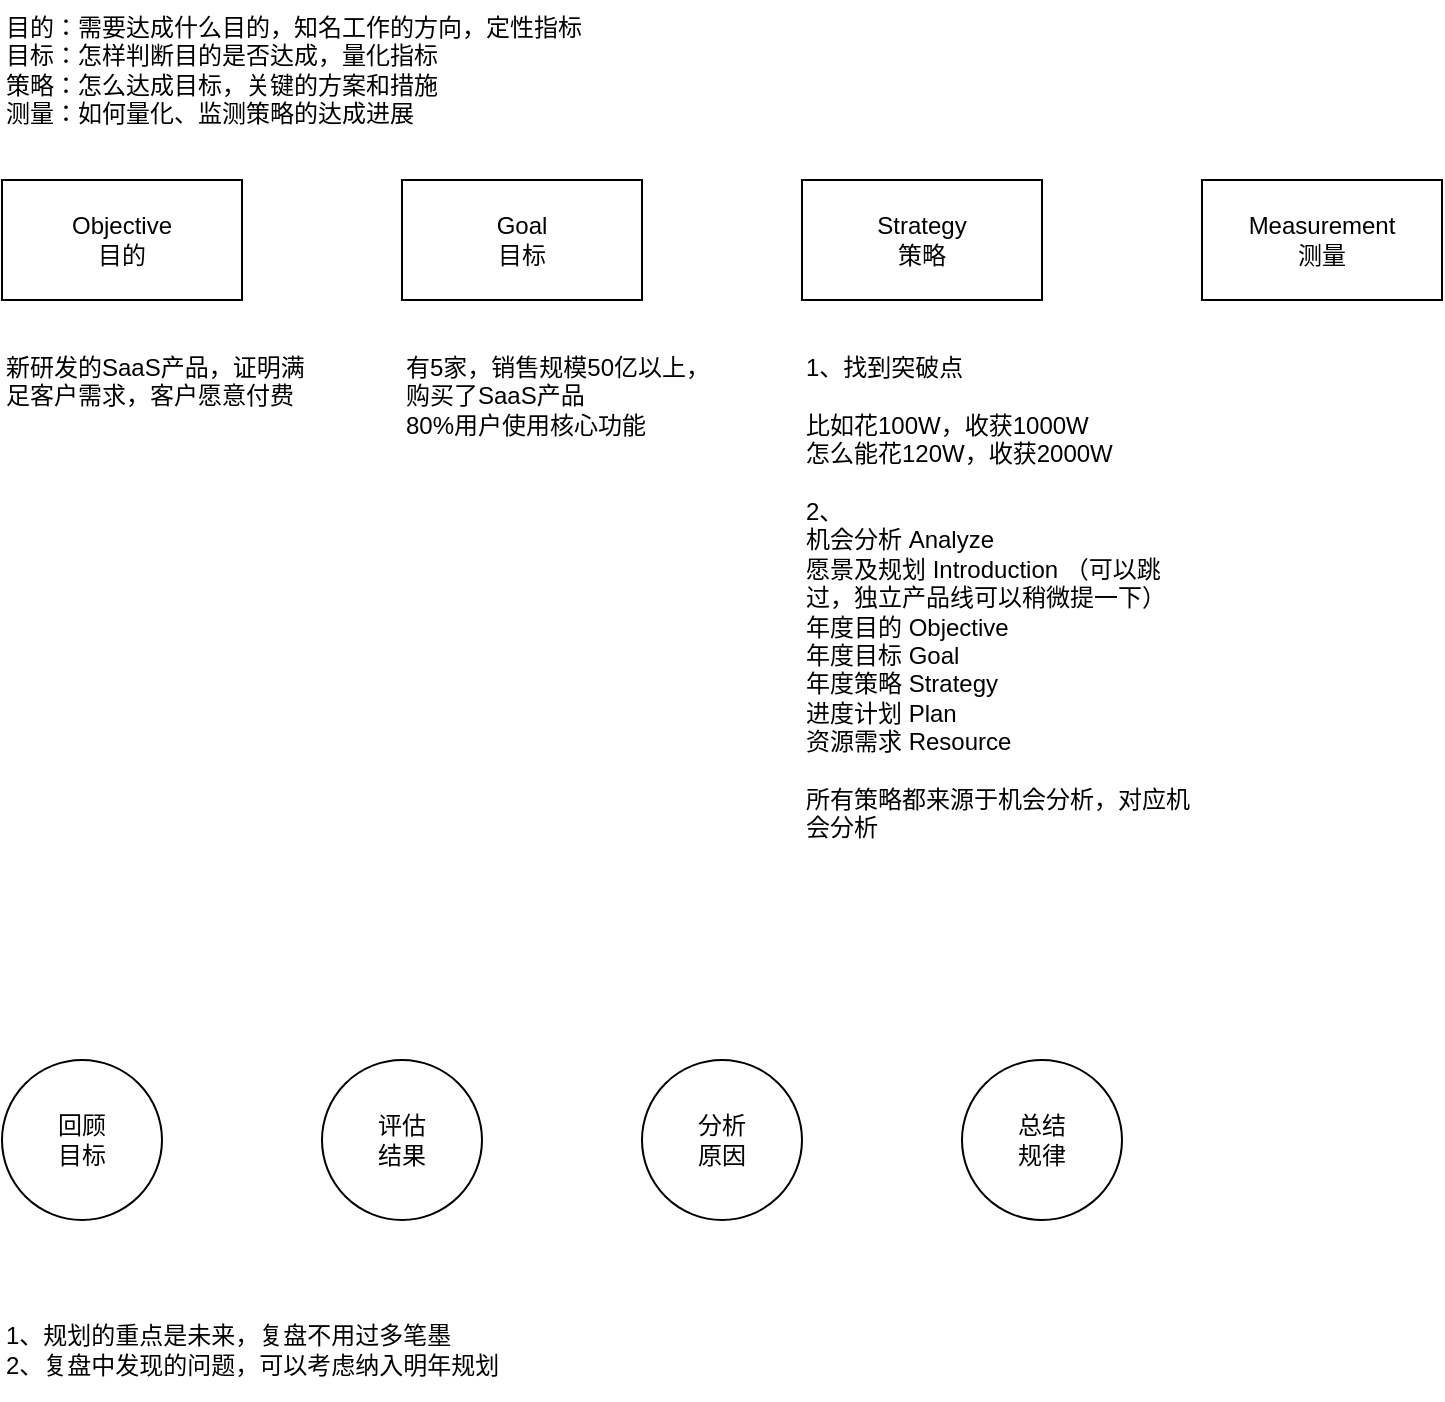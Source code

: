 <mxfile version="21.6.1" type="github">
  <diagram name="第 1 页" id="xHlVvCODJjh1_ycXmK6b">
    <mxGraphModel dx="989" dy="534" grid="1" gridSize="10" guides="1" tooltips="1" connect="1" arrows="1" fold="1" page="1" pageScale="1" pageWidth="827" pageHeight="1169" math="0" shadow="0">
      <root>
        <mxCell id="0" />
        <mxCell id="1" parent="0" />
        <mxCell id="-v63V6HLcKUYAtbRwrVV-1" value="Objective&lt;br&gt;目的" style="rounded=0;whiteSpace=wrap;html=1;" vertex="1" parent="1">
          <mxGeometry x="40" y="200" width="120" height="60" as="geometry" />
        </mxCell>
        <mxCell id="-v63V6HLcKUYAtbRwrVV-2" value="Goal&lt;br&gt;目标" style="rounded=0;whiteSpace=wrap;html=1;" vertex="1" parent="1">
          <mxGeometry x="240" y="200" width="120" height="60" as="geometry" />
        </mxCell>
        <mxCell id="-v63V6HLcKUYAtbRwrVV-3" value="Strategy&lt;br&gt;策略" style="rounded=0;whiteSpace=wrap;html=1;" vertex="1" parent="1">
          <mxGeometry x="440" y="200" width="120" height="60" as="geometry" />
        </mxCell>
        <mxCell id="-v63V6HLcKUYAtbRwrVV-4" value="Measurement&lt;br&gt;测量" style="rounded=0;whiteSpace=wrap;html=1;" vertex="1" parent="1">
          <mxGeometry x="640" y="200" width="120" height="60" as="geometry" />
        </mxCell>
        <mxCell id="-v63V6HLcKUYAtbRwrVV-9" value="有5家，销售规模50亿以上，购买了SaaS产品&lt;br&gt;80%用户使用核心功能" style="text;html=1;strokeColor=none;fillColor=none;align=left;verticalAlign=top;whiteSpace=wrap;rounded=0;" vertex="1" parent="1">
          <mxGeometry x="240" y="280" width="160" height="50" as="geometry" />
        </mxCell>
        <mxCell id="-v63V6HLcKUYAtbRwrVV-10" value="目的：需要达成什么目的，知名工作的方向，定性指标&lt;br&gt;目标：怎样判断目的是否达成，量化指标&lt;br&gt;策略：怎么达成目标，关键的方案和措施&lt;br&gt;测量：如何量化、监测策略的达成进展" style="text;html=1;strokeColor=none;fillColor=none;align=left;verticalAlign=middle;whiteSpace=wrap;rounded=0;" vertex="1" parent="1">
          <mxGeometry x="40" y="110" width="300" height="70" as="geometry" />
        </mxCell>
        <mxCell id="-v63V6HLcKUYAtbRwrVV-12" value="新研发的SaaS产品，证明满足客户需求，客户愿意付费" style="text;html=1;strokeColor=none;fillColor=none;align=left;verticalAlign=top;whiteSpace=wrap;rounded=0;" vertex="1" parent="1">
          <mxGeometry x="40" y="280" width="160" height="50" as="geometry" />
        </mxCell>
        <mxCell id="-v63V6HLcKUYAtbRwrVV-13" value="1、找到突破点&lt;br&gt;&lt;br&gt;比如花100W，收获1000W&lt;br&gt;怎么能花120W，收获2000W&lt;br&gt;&lt;br&gt;2、&lt;br&gt;机会分析 Analyze&lt;br&gt;愿景及规划 Introduction （可以跳过，独立产品线可以稍微提一下）&lt;br&gt;年度目的 Objective&lt;br&gt;年度目标 Goal&lt;br&gt;年度策略 Strategy&lt;br&gt;进度计划 Plan&lt;br&gt;资源需求 Resource&lt;br&gt;&lt;br&gt;所有策略都来源于机会分析，对应机会分析" style="text;html=1;strokeColor=none;fillColor=none;align=left;verticalAlign=top;whiteSpace=wrap;rounded=0;" vertex="1" parent="1">
          <mxGeometry x="440" y="280" width="200" height="280" as="geometry" />
        </mxCell>
        <mxCell id="-v63V6HLcKUYAtbRwrVV-18" value="回顾&lt;br&gt;目标" style="ellipse;whiteSpace=wrap;html=1;aspect=fixed;" vertex="1" parent="1">
          <mxGeometry x="40" y="640" width="80" height="80" as="geometry" />
        </mxCell>
        <mxCell id="-v63V6HLcKUYAtbRwrVV-19" value="评估&lt;br&gt;结果" style="ellipse;whiteSpace=wrap;html=1;aspect=fixed;" vertex="1" parent="1">
          <mxGeometry x="200" y="640" width="80" height="80" as="geometry" />
        </mxCell>
        <mxCell id="-v63V6HLcKUYAtbRwrVV-20" value="分析&lt;br&gt;原因" style="ellipse;whiteSpace=wrap;html=1;aspect=fixed;" vertex="1" parent="1">
          <mxGeometry x="360" y="640" width="80" height="80" as="geometry" />
        </mxCell>
        <mxCell id="-v63V6HLcKUYAtbRwrVV-21" value="总结&lt;br&gt;规律" style="ellipse;whiteSpace=wrap;html=1;aspect=fixed;" vertex="1" parent="1">
          <mxGeometry x="520" y="640" width="80" height="80" as="geometry" />
        </mxCell>
        <mxCell id="-v63V6HLcKUYAtbRwrVV-22" value="1、规划的重点是未来，复盘不用过多笔墨&lt;br&gt;2、复盘中发现的问题，可以考虑纳入明年规划" style="text;html=1;strokeColor=none;fillColor=none;align=left;verticalAlign=middle;whiteSpace=wrap;rounded=0;" vertex="1" parent="1">
          <mxGeometry x="40" y="760" width="260" height="50" as="geometry" />
        </mxCell>
      </root>
    </mxGraphModel>
  </diagram>
</mxfile>
